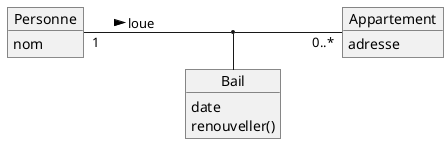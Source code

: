 @startuml 
left to right direction 

object Personne
object Appartement
object Bail

Personne : nom
Appartement : adresse 
Bail : date
Bail : renouveller()

' (Bail, Personne) o-- Appartement
Personne "1" -- "0..*" Appartement : loue >
(Personne, Appartement) -- Bail

@enduml
